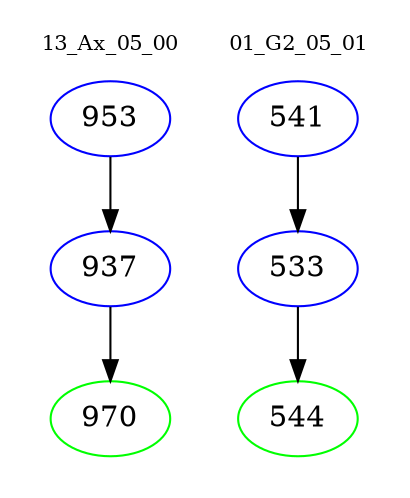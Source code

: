 digraph{
subgraph cluster_0 {
color = white
label = "13_Ax_05_00";
fontsize=10;
T0_953 [label="953", color="blue"]
T0_953 -> T0_937 [color="black"]
T0_937 [label="937", color="blue"]
T0_937 -> T0_970 [color="black"]
T0_970 [label="970", color="green"]
}
subgraph cluster_1 {
color = white
label = "01_G2_05_01";
fontsize=10;
T1_541 [label="541", color="blue"]
T1_541 -> T1_533 [color="black"]
T1_533 [label="533", color="blue"]
T1_533 -> T1_544 [color="black"]
T1_544 [label="544", color="green"]
}
}
